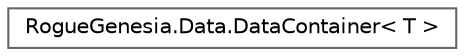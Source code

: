 digraph "Graphical Class Hierarchy"
{
 // LATEX_PDF_SIZE
  bgcolor="transparent";
  edge [fontname=Helvetica,fontsize=10,labelfontname=Helvetica,labelfontsize=10];
  node [fontname=Helvetica,fontsize=10,shape=box,height=0.2,width=0.4];
  rankdir="LR";
  Node0 [label="RogueGenesia.Data.DataContainer\< T \>",height=0.2,width=0.4,color="grey40", fillcolor="white", style="filled",URL="$class_rogue_genesia_1_1_data_1_1_data_container.html",tooltip=" "];
}
